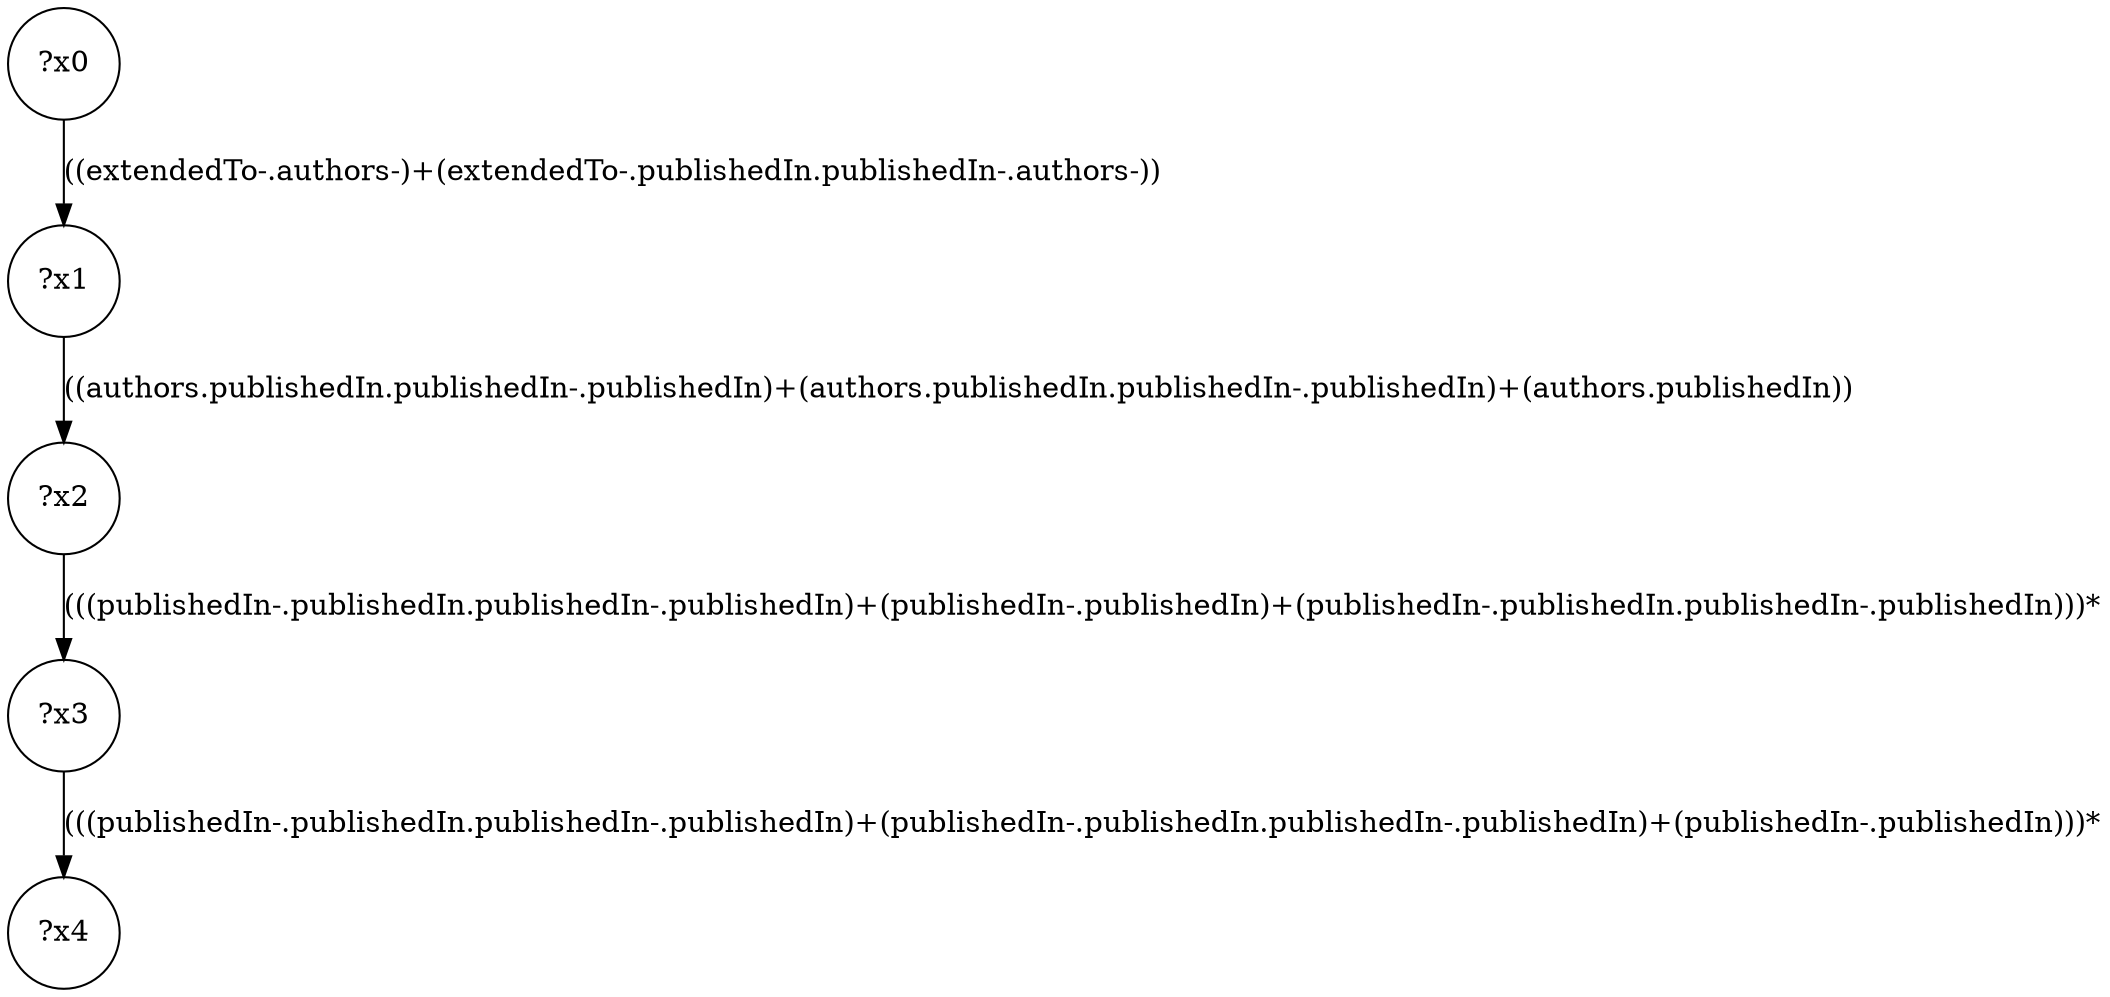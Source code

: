 digraph g {
	x0 [shape=circle, label="?x0"];
	x1 [shape=circle, label="?x1"];
	x0 -> x1 [label="((extendedTo-.authors-)+(extendedTo-.publishedIn.publishedIn-.authors-))"];
	x2 [shape=circle, label="?x2"];
	x1 -> x2 [label="((authors.publishedIn.publishedIn-.publishedIn)+(authors.publishedIn.publishedIn-.publishedIn)+(authors.publishedIn))"];
	x3 [shape=circle, label="?x3"];
	x2 -> x3 [label="(((publishedIn-.publishedIn.publishedIn-.publishedIn)+(publishedIn-.publishedIn)+(publishedIn-.publishedIn.publishedIn-.publishedIn)))*"];
	x4 [shape=circle, label="?x4"];
	x3 -> x4 [label="(((publishedIn-.publishedIn.publishedIn-.publishedIn)+(publishedIn-.publishedIn.publishedIn-.publishedIn)+(publishedIn-.publishedIn)))*"];
}
